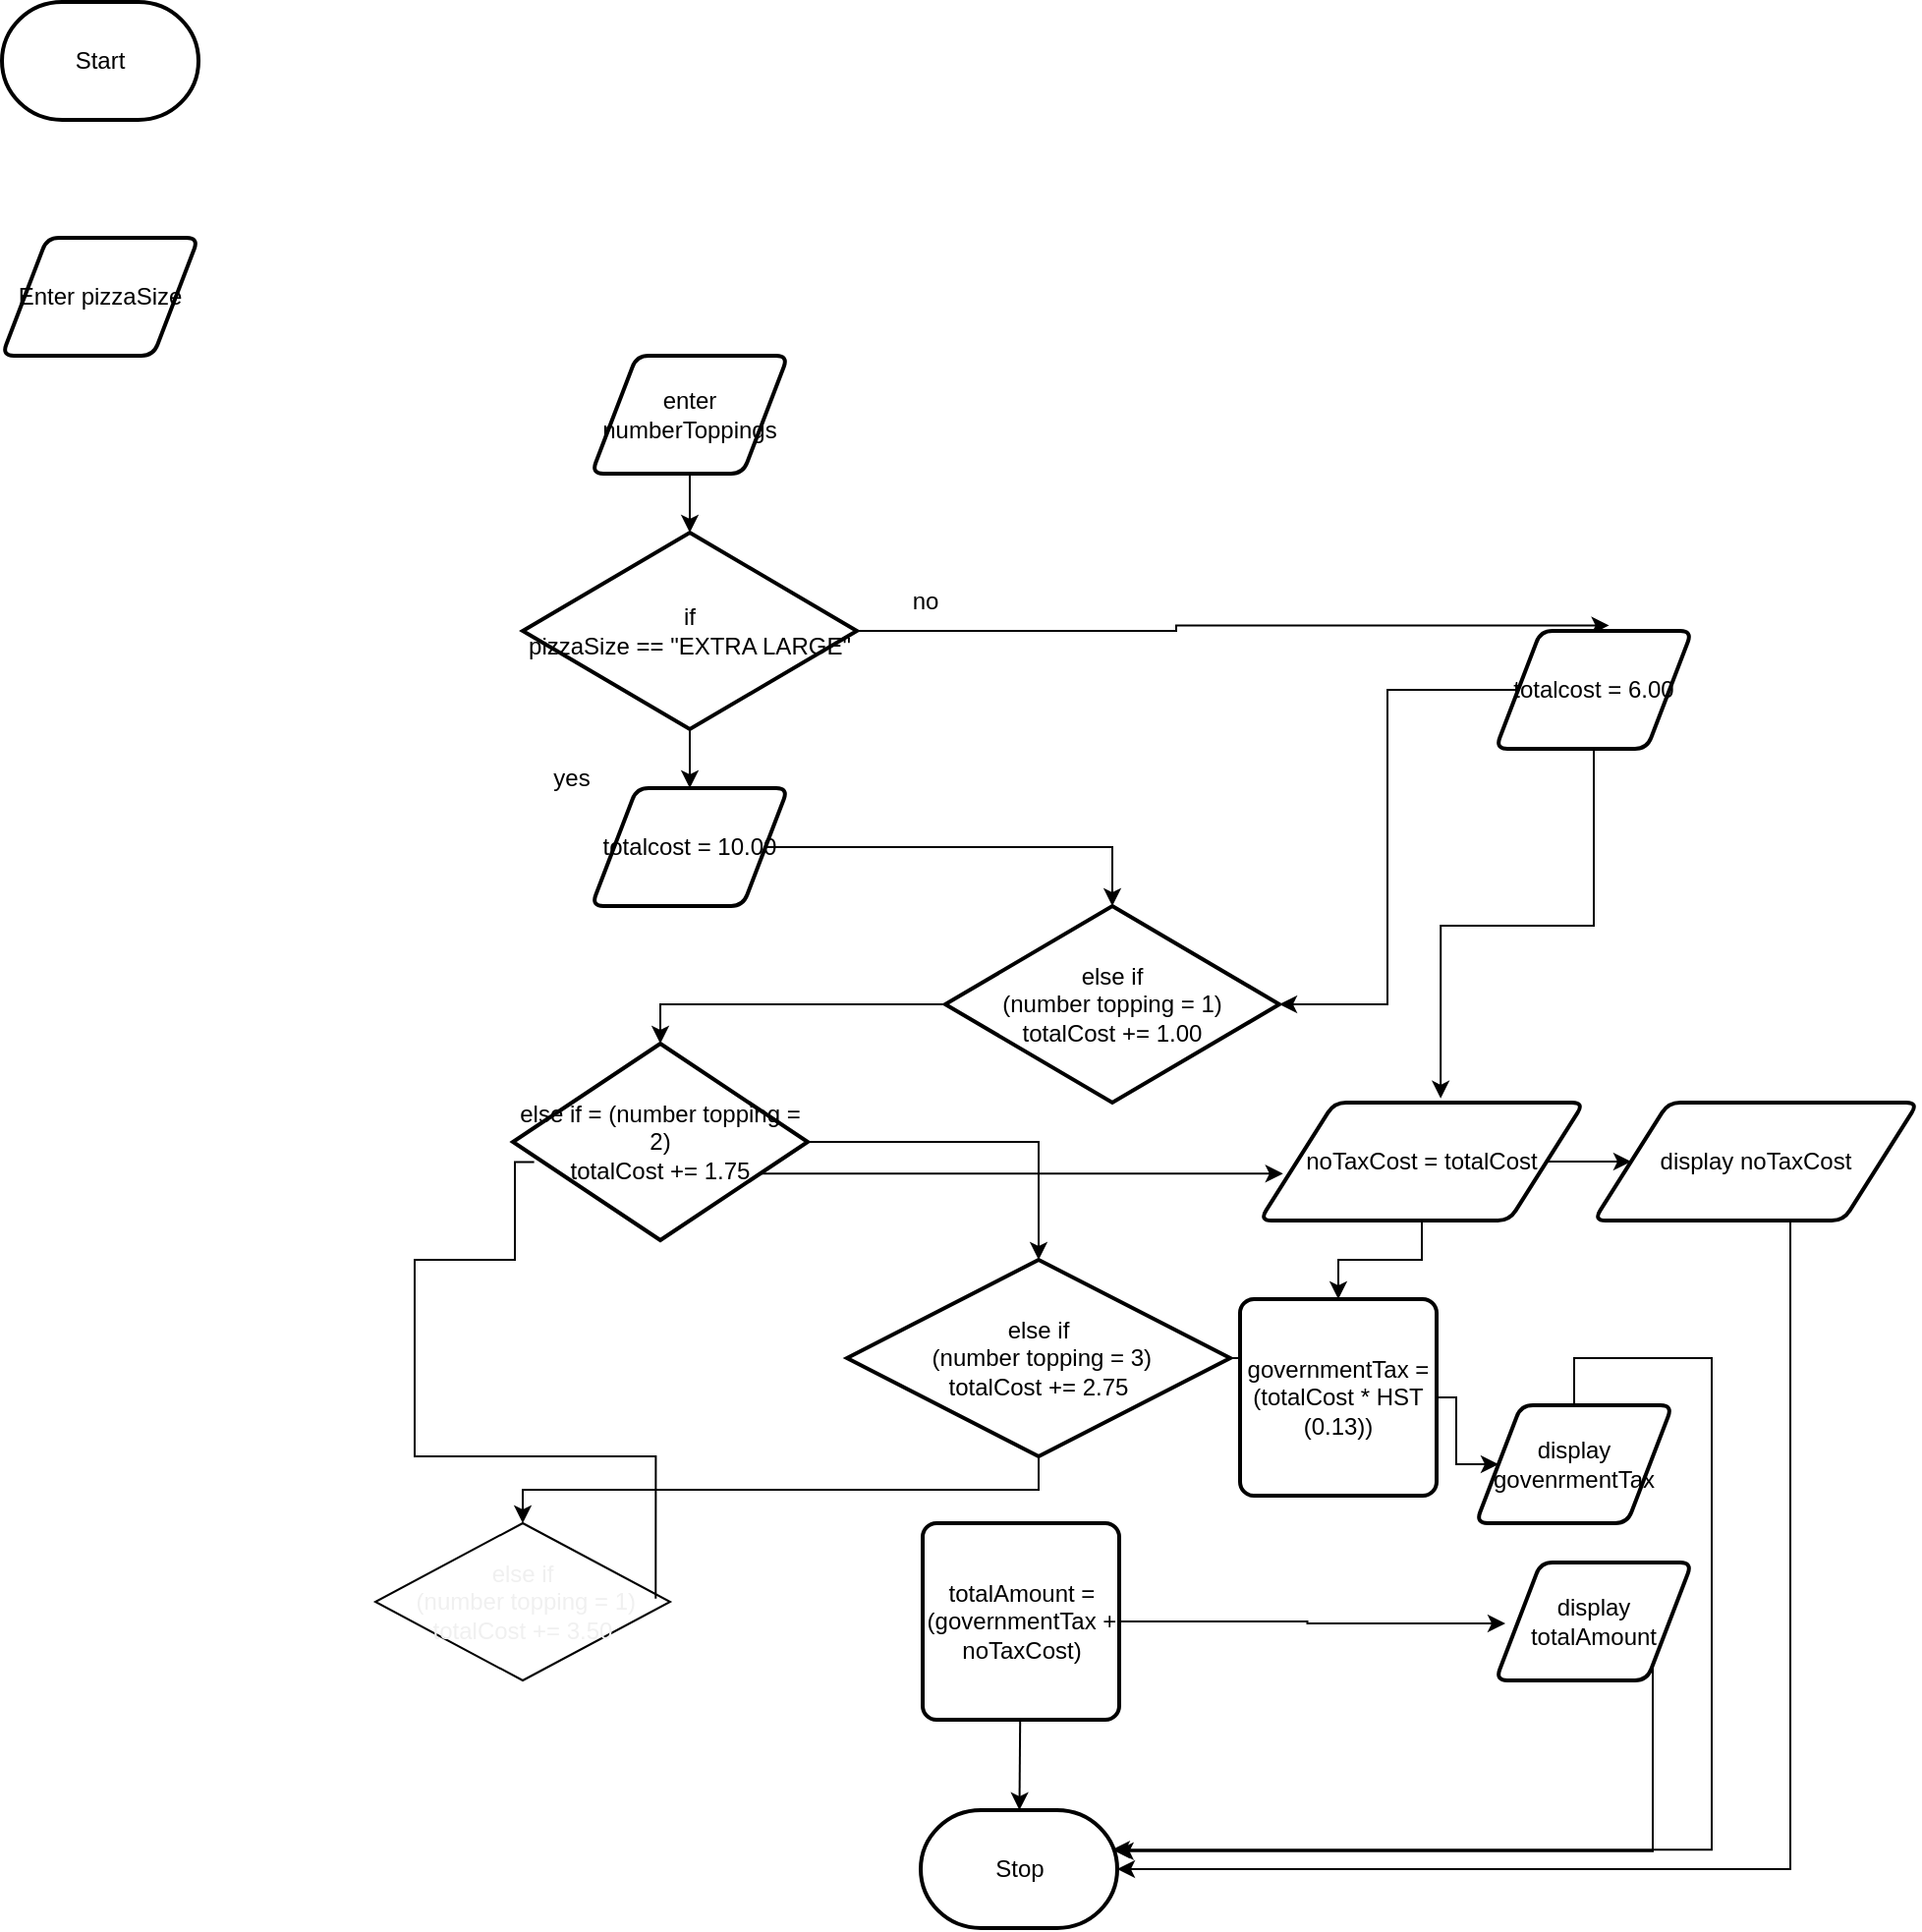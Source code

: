 <mxfile>
    <diagram id="HIP3nbAZw_EuaXWnEj3U" name="Page-1">
        <mxGraphModel dx="1993" dy="693" grid="1" gridSize="10" guides="1" tooltips="1" connect="1" arrows="1" fold="1" page="1" pageScale="1" pageWidth="850" pageHeight="1100" math="0" shadow="0">
            <root>
                <mxCell id="0"/>
                <mxCell id="1" parent="0"/>
                <mxCell id="2" value="Start" style="strokeWidth=2;html=1;shape=mxgraph.flowchart.terminator;whiteSpace=wrap;" parent="1" vertex="1">
                    <mxGeometry x="-150" y="70" width="100" height="60" as="geometry"/>
                </mxCell>
                <mxCell id="3" value="Stop" style="strokeWidth=2;html=1;shape=mxgraph.flowchart.terminator;whiteSpace=wrap;" parent="1" vertex="1">
                    <mxGeometry x="317.5" y="990" width="100" height="60" as="geometry"/>
                </mxCell>
                <mxCell id="18" value="Enter pizzaSize" style="shape=parallelogram;html=1;strokeWidth=2;perimeter=parallelogramPerimeter;whiteSpace=wrap;rounded=1;arcSize=12;size=0.23;" parent="1" vertex="1">
                    <mxGeometry x="-150" y="190" width="100" height="60" as="geometry"/>
                </mxCell>
                <mxCell id="47" style="edgeStyle=none;html=1;entryX=0.5;entryY=0;entryDx=0;entryDy=0;entryPerimeter=0;" parent="1" source="19" target="21" edge="1">
                    <mxGeometry relative="1" as="geometry"/>
                </mxCell>
                <mxCell id="19" value="enter numberToppings" style="shape=parallelogram;html=1;strokeWidth=2;perimeter=parallelogramPerimeter;whiteSpace=wrap;rounded=1;arcSize=12;size=0.23;" parent="1" vertex="1">
                    <mxGeometry x="150" y="250" width="100" height="60" as="geometry"/>
                </mxCell>
                <mxCell id="23" value="" style="edgeStyle=orthogonalEdgeStyle;html=1;rounded=0;entryX=0.578;entryY=-0.046;entryDx=0;entryDy=0;entryPerimeter=0;" parent="1" source="21" target="36" edge="1">
                    <mxGeometry relative="1" as="geometry">
                        <mxPoint x="365" y="390" as="targetPoint"/>
                    </mxGeometry>
                </mxCell>
                <mxCell id="41" style="edgeStyle=none;html=1;" parent="1" source="21" target="27" edge="1">
                    <mxGeometry relative="1" as="geometry"/>
                </mxCell>
                <mxCell id="21" value="if&lt;br&gt;pizzaSize == &quot;EXTRA LARGE&quot;" style="strokeWidth=2;html=1;shape=mxgraph.flowchart.decision;whiteSpace=wrap;" parent="1" vertex="1">
                    <mxGeometry x="115" y="340" width="170" height="100" as="geometry"/>
                </mxCell>
                <mxCell id="25" value="no" style="text;html=1;strokeColor=none;fillColor=none;align=center;verticalAlign=middle;whiteSpace=wrap;rounded=0;" parent="1" vertex="1">
                    <mxGeometry x="290" y="360" width="60" height="30" as="geometry"/>
                </mxCell>
                <mxCell id="26" value="yes" style="text;html=1;strokeColor=none;fillColor=none;align=center;verticalAlign=middle;whiteSpace=wrap;rounded=0;" parent="1" vertex="1">
                    <mxGeometry x="110" y="450" width="60" height="30" as="geometry"/>
                </mxCell>
                <mxCell id="70" style="edgeStyle=orthogonalEdgeStyle;rounded=0;html=1;entryX=0.5;entryY=0;entryDx=0;entryDy=0;entryPerimeter=0;" edge="1" parent="1" source="27" target="69">
                    <mxGeometry relative="1" as="geometry"/>
                </mxCell>
                <mxCell id="27" value="totalcost = 10.00" style="shape=parallelogram;html=1;strokeWidth=2;perimeter=parallelogramPerimeter;whiteSpace=wrap;rounded=1;arcSize=12;size=0.23;" parent="1" vertex="1">
                    <mxGeometry x="150" y="470" width="100" height="60" as="geometry"/>
                </mxCell>
                <mxCell id="45" style="edgeStyle=orthogonalEdgeStyle;html=1;entryX=0.5;entryY=0;entryDx=0;entryDy=0;rounded=0;exitX=0.5;exitY=1;exitDx=0;exitDy=0;exitPerimeter=0;" parent="1" source="66" target="64" edge="1">
                    <mxGeometry relative="1" as="geometry">
                        <mxPoint x="160" y="810" as="sourcePoint"/>
                        <mxPoint x="154" y="911.98" as="targetPoint"/>
                    </mxGeometry>
                </mxCell>
                <mxCell id="65" value="" style="edgeStyle=orthogonalEdgeStyle;rounded=0;html=1;" edge="1" parent="1" source="66" target="49">
                    <mxGeometry relative="1" as="geometry">
                        <mxPoint x="198.5" y="780" as="sourcePoint"/>
                    </mxGeometry>
                </mxCell>
                <mxCell id="50" style="edgeStyle=orthogonalEdgeStyle;html=1;rounded=0;exitX=0.951;exitY=0.48;exitDx=0;exitDy=0;exitPerimeter=0;entryX=0.072;entryY=0.602;entryDx=0;entryDy=0;entryPerimeter=0;startArrow=none;" parent="1" source="67" target="48" edge="1">
                    <mxGeometry relative="1" as="geometry">
                        <mxPoint x="178.5" y="940" as="sourcePoint"/>
                        <mxPoint x="210" y="660" as="targetPoint"/>
                        <Array as="points">
                            <mxPoint x="210" y="666"/>
                        </Array>
                    </mxGeometry>
                </mxCell>
                <mxCell id="60" style="edgeStyle=orthogonalEdgeStyle;rounded=0;html=1;entryX=0.558;entryY=-0.035;entryDx=0;entryDy=0;entryPerimeter=0;" edge="1" parent="1" source="36" target="48">
                    <mxGeometry relative="1" as="geometry"/>
                </mxCell>
                <mxCell id="71" style="edgeStyle=orthogonalEdgeStyle;rounded=0;html=1;entryX=1;entryY=0.5;entryDx=0;entryDy=0;entryPerimeter=0;" edge="1" parent="1" source="36" target="69">
                    <mxGeometry relative="1" as="geometry"/>
                </mxCell>
                <mxCell id="36" value="totalcost = 6.00" style="shape=parallelogram;html=1;strokeWidth=2;perimeter=parallelogramPerimeter;whiteSpace=wrap;rounded=1;arcSize=12;size=0.23;" parent="1" vertex="1">
                    <mxGeometry x="610" y="390" width="100" height="60" as="geometry"/>
                </mxCell>
                <mxCell id="52" style="edgeStyle=none;html=1;entryX=0;entryY=0.5;entryDx=0;entryDy=0;" parent="1" source="48" target="51" edge="1">
                    <mxGeometry relative="1" as="geometry"/>
                </mxCell>
                <mxCell id="53" value="" style="edgeStyle=orthogonalEdgeStyle;html=1;rounded=0;" parent="1" source="48" target="49" edge="1">
                    <mxGeometry relative="1" as="geometry"/>
                </mxCell>
                <mxCell id="48" value="noTaxCost = totalCost&lt;br&gt;" style="shape=parallelogram;html=1;strokeWidth=2;perimeter=parallelogramPerimeter;whiteSpace=wrap;rounded=1;arcSize=12;size=0.23;" parent="1" vertex="1">
                    <mxGeometry x="490" y="630" width="165" height="60" as="geometry"/>
                </mxCell>
                <mxCell id="55" value="" style="edgeStyle=orthogonalEdgeStyle;html=1;rounded=0;" parent="1" source="49" target="54" edge="1">
                    <mxGeometry relative="1" as="geometry"/>
                </mxCell>
                <mxCell id="49" value="governmentTax = (totalCost * HST (0.13))" style="rounded=1;whiteSpace=wrap;html=1;absoluteArcSize=1;arcSize=14;strokeWidth=2;" parent="1" vertex="1">
                    <mxGeometry x="480" y="730" width="100" height="100" as="geometry"/>
                </mxCell>
                <mxCell id="61" style="edgeStyle=orthogonalEdgeStyle;rounded=0;html=1;entryX=1;entryY=0.5;entryDx=0;entryDy=0;entryPerimeter=0;" edge="1" parent="1" source="51" target="3">
                    <mxGeometry relative="1" as="geometry">
                        <Array as="points">
                            <mxPoint x="760" y="660"/>
                            <mxPoint x="760" y="1020"/>
                        </Array>
                    </mxGeometry>
                </mxCell>
                <mxCell id="51" value="display noTaxCost" style="shape=parallelogram;html=1;strokeWidth=2;perimeter=parallelogramPerimeter;whiteSpace=wrap;rounded=1;arcSize=12;size=0.23;" parent="1" vertex="1">
                    <mxGeometry x="660" y="630" width="165" height="60" as="geometry"/>
                </mxCell>
                <mxCell id="62" style="edgeStyle=orthogonalEdgeStyle;rounded=0;html=1;entryX=0.974;entryY=0.335;entryDx=0;entryDy=0;entryPerimeter=0;" edge="1" parent="1" source="54" target="3">
                    <mxGeometry relative="1" as="geometry">
                        <mxPoint x="720" y="1020" as="targetPoint"/>
                        <Array as="points">
                            <mxPoint x="720" y="760"/>
                            <mxPoint x="720" y="1010"/>
                        </Array>
                    </mxGeometry>
                </mxCell>
                <mxCell id="54" value="display govenrmentTax" style="shape=parallelogram;html=1;strokeWidth=2;perimeter=parallelogramPerimeter;whiteSpace=wrap;rounded=1;arcSize=12;size=0.23;" parent="1" vertex="1">
                    <mxGeometry x="600" y="784" width="100" height="60" as="geometry"/>
                </mxCell>
                <mxCell id="58" style="edgeStyle=orthogonalEdgeStyle;html=1;entryX=0.05;entryY=0.517;entryDx=0;entryDy=0;entryPerimeter=0;rounded=0;" parent="1" source="56" target="57" edge="1">
                    <mxGeometry relative="1" as="geometry"/>
                </mxCell>
                <mxCell id="59" value="" style="edgeStyle=none;html=1;" parent="1" source="56" target="3" edge="1">
                    <mxGeometry relative="1" as="geometry"/>
                </mxCell>
                <mxCell id="56" value="totalAmount = (governmentTax + noTaxCost)" style="rounded=1;whiteSpace=wrap;html=1;absoluteArcSize=1;arcSize=14;strokeWidth=2;" parent="1" vertex="1">
                    <mxGeometry x="318.5" y="844" width="100" height="100" as="geometry"/>
                </mxCell>
                <mxCell id="63" style="edgeStyle=orthogonalEdgeStyle;rounded=0;html=1;entryX=0.993;entryY=0.348;entryDx=0;entryDy=0;entryPerimeter=0;" edge="1" parent="1" source="57" target="3">
                    <mxGeometry relative="1" as="geometry">
                        <mxPoint x="690" y="1020" as="targetPoint"/>
                        <Array as="points">
                            <mxPoint x="690" y="1011"/>
                        </Array>
                    </mxGeometry>
                </mxCell>
                <mxCell id="57" value="display totalAmount" style="shape=parallelogram;html=1;strokeWidth=2;perimeter=parallelogramPerimeter;whiteSpace=wrap;rounded=1;arcSize=12;size=0.23;" parent="1" vertex="1">
                    <mxGeometry x="610" y="864" width="100" height="60" as="geometry"/>
                </mxCell>
                <mxCell id="64" value="&lt;span style=&quot;color: rgb(240, 240, 240); font-family: Helvetica; font-size: 12px; font-style: normal; font-variant-ligatures: normal; font-variant-caps: normal; font-weight: 400; letter-spacing: normal; orphans: 2; text-align: center; text-indent: 0px; text-transform: none; widows: 2; word-spacing: 0px; -webkit-text-stroke-width: 0px; text-decoration-thickness: initial; text-decoration-style: initial; text-decoration-color: initial; float: none; display: inline !important;&quot;&gt;else if &lt;br&gt;&amp;nbsp;(number topping = 1)&lt;/span&gt;&lt;br style=&quot;border-color: rgb(0, 0, 0); color: rgb(240, 240, 240); font-family: Helvetica; font-size: 12px; font-style: normal; font-variant-ligatures: normal; font-variant-caps: normal; font-weight: 400; letter-spacing: normal; orphans: 2; text-align: center; text-indent: 0px; text-transform: none; widows: 2; word-spacing: 0px; -webkit-text-stroke-width: 0px; text-decoration-thickness: initial; text-decoration-style: initial; text-decoration-color: initial;&quot;&gt;&lt;span style=&quot;color: rgb(240, 240, 240); font-family: Helvetica; font-size: 12px; font-style: normal; font-variant-ligatures: normal; font-variant-caps: normal; font-weight: 400; letter-spacing: normal; orphans: 2; text-align: center; text-indent: 0px; text-transform: none; widows: 2; word-spacing: 0px; -webkit-text-stroke-width: 0px; text-decoration-thickness: initial; text-decoration-style: initial; text-decoration-color: initial; float: none; display: inline !important;&quot;&gt;totalCost += 3.50&lt;/span&gt;" style="rhombus;whiteSpace=wrap;html=1;" vertex="1" parent="1">
                    <mxGeometry x="40" y="844" width="150" height="80" as="geometry"/>
                </mxCell>
                <mxCell id="66" value="else if &lt;br&gt;&amp;nbsp;(number topping = 3)&lt;br&gt;totalCost += 2.75" style="strokeWidth=2;html=1;shape=mxgraph.flowchart.decision;whiteSpace=wrap;labelBackgroundColor=none;" vertex="1" parent="1">
                    <mxGeometry x="280" y="710" width="195" height="100" as="geometry"/>
                </mxCell>
                <mxCell id="68" style="edgeStyle=orthogonalEdgeStyle;rounded=0;html=1;entryX=0.5;entryY=0;entryDx=0;entryDy=0;entryPerimeter=0;" edge="1" parent="1" source="67" target="66">
                    <mxGeometry relative="1" as="geometry"/>
                </mxCell>
                <mxCell id="72" style="edgeStyle=orthogonalEdgeStyle;rounded=0;html=1;entryX=0.5;entryY=0;entryDx=0;entryDy=0;entryPerimeter=0;" edge="1" parent="1" source="69" target="67">
                    <mxGeometry relative="1" as="geometry"/>
                </mxCell>
                <mxCell id="69" value="else if &lt;br&gt;(number topping = 1)&lt;br&gt;totalCost += 1.00" style="strokeWidth=2;html=1;shape=mxgraph.flowchart.decision;whiteSpace=wrap;labelBackgroundColor=none;" vertex="1" parent="1">
                    <mxGeometry x="330" y="530" width="170" height="100" as="geometry"/>
                </mxCell>
                <mxCell id="73" value="" style="edgeStyle=orthogonalEdgeStyle;html=1;rounded=0;exitX=0.951;exitY=0.48;exitDx=0;exitDy=0;exitPerimeter=0;entryX=0.072;entryY=0.602;entryDx=0;entryDy=0;entryPerimeter=0;endArrow=none;" edge="1" parent="1" source="64" target="67">
                    <mxGeometry relative="1" as="geometry">
                        <mxPoint x="222.65" y="948.4" as="sourcePoint"/>
                        <mxPoint x="501.88" y="666.12" as="targetPoint"/>
                        <Array as="points">
                            <mxPoint x="183" y="810"/>
                            <mxPoint x="60" y="810"/>
                            <mxPoint x="60" y="710"/>
                            <mxPoint x="111" y="710"/>
                        </Array>
                    </mxGeometry>
                </mxCell>
                <mxCell id="67" value="else if = (number topping = 2)&lt;br&gt;totalCost += 1.75" style="strokeWidth=2;html=1;shape=mxgraph.flowchart.decision;whiteSpace=wrap;labelBackgroundColor=none;" vertex="1" parent="1">
                    <mxGeometry x="110" y="600" width="150" height="100" as="geometry"/>
                </mxCell>
            </root>
        </mxGraphModel>
    </diagram>
</mxfile>